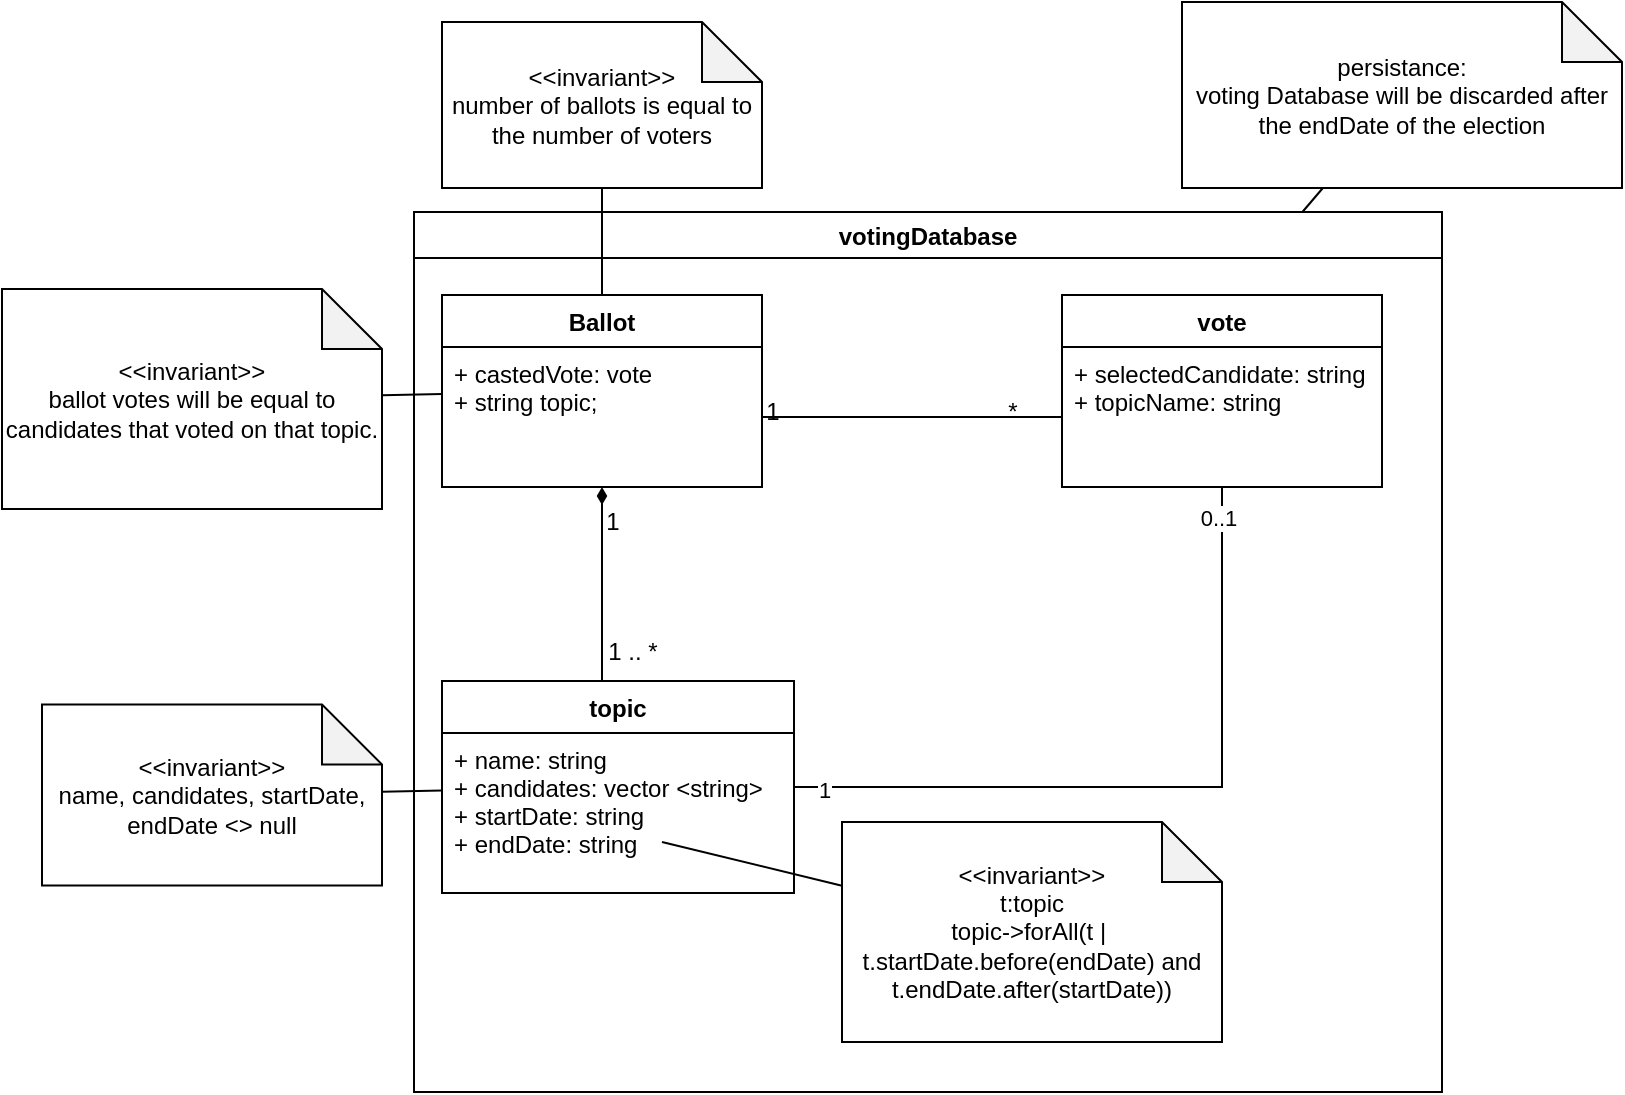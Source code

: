 <mxfile version="20.5.1" type="device"><diagram name="Page-1" id="b520641d-4fe3-3701-9064-5fc419738815"><mxGraphModel dx="2193" dy="618" grid="1" gridSize="10" guides="1" tooltips="1" connect="1" arrows="1" fold="1" page="1" pageScale="1" pageWidth="1100" pageHeight="850" background="none" math="0" shadow="0"><root><mxCell id="0"/><mxCell id="1" parent="0"/><mxCell id="4P1MwxEgzyUjwj_P5_07-6" value="votingDatabase" style="swimlane;" vertex="1" parent="1"><mxGeometry x="106" y="255" width="514" height="440" as="geometry"/></mxCell><mxCell id="-vG7c2_i3RCHT3JQV4SK-18" value="topic" style="swimlane;fontStyle=1;align=center;verticalAlign=top;childLayout=stackLayout;horizontal=1;startSize=26;horizontalStack=0;resizeParent=1;resizeParentMax=0;resizeLast=0;collapsible=1;marginBottom=0;" parent="4P1MwxEgzyUjwj_P5_07-6" vertex="1"><mxGeometry x="14" y="234.5" width="176" height="106" as="geometry"/></mxCell><mxCell id="-vG7c2_i3RCHT3JQV4SK-21" value="+ name: string &#10;+ candidates: vector &lt;string&gt; &#10;+ startDate: string&#10;+ endDate: string" style="text;strokeColor=none;fillColor=none;align=left;verticalAlign=top;spacingLeft=4;spacingRight=4;overflow=hidden;rotatable=0;points=[[0,0.5],[1,0.5]];portConstraint=eastwest;" parent="-vG7c2_i3RCHT3JQV4SK-18" vertex="1"><mxGeometry y="26" width="176" height="80" as="geometry"/></mxCell><mxCell id="-vG7c2_i3RCHT3JQV4SK-13" value="Ballot" style="swimlane;fontStyle=1;align=center;verticalAlign=top;childLayout=stackLayout;horizontal=1;startSize=26;horizontalStack=0;resizeParent=1;resizeParentMax=0;resizeLast=0;collapsible=1;marginBottom=0;" parent="4P1MwxEgzyUjwj_P5_07-6" vertex="1"><mxGeometry x="14" y="41.5" width="160" height="96" as="geometry"/></mxCell><mxCell id="-vG7c2_i3RCHT3JQV4SK-16" value="+ castedVote: vote&#10;+ string topic;" style="text;strokeColor=none;fillColor=none;align=left;verticalAlign=top;spacingLeft=4;spacingRight=4;overflow=hidden;rotatable=0;points=[[0,0.5],[1,0.5]];portConstraint=eastwest;" parent="-vG7c2_i3RCHT3JQV4SK-13" vertex="1"><mxGeometry y="26" width="160" height="70" as="geometry"/></mxCell><mxCell id="-vG7c2_i3RCHT3JQV4SK-22" style="edgeStyle=orthogonalEdgeStyle;rounded=0;orthogonalLoop=1;jettySize=auto;html=1;endArrow=diamondThin;endFill=1;" parent="4P1MwxEgzyUjwj_P5_07-6" source="-vG7c2_i3RCHT3JQV4SK-18" target="-vG7c2_i3RCHT3JQV4SK-13" edge="1"><mxGeometry relative="1" as="geometry"><Array as="points"><mxPoint x="94" y="215"/><mxPoint x="94" y="215"/></Array></mxGeometry></mxCell><mxCell id="-vG7c2_i3RCHT3JQV4SK-27" value="vote" style="swimlane;fontStyle=1;align=center;verticalAlign=top;childLayout=stackLayout;horizontal=1;startSize=26;horizontalStack=0;resizeParent=1;resizeParentMax=0;resizeLast=0;collapsible=1;marginBottom=0;" parent="4P1MwxEgzyUjwj_P5_07-6" vertex="1"><mxGeometry x="324" y="41.5" width="160" height="96" as="geometry"/></mxCell><mxCell id="-vG7c2_i3RCHT3JQV4SK-29" value="+ selectedCandidate: string&#10;+ topicName: string " style="text;strokeColor=none;fillColor=none;align=left;verticalAlign=top;spacingLeft=4;spacingRight=4;overflow=hidden;rotatable=0;points=[[0,0.5],[1,0.5]];portConstraint=eastwest;" parent="-vG7c2_i3RCHT3JQV4SK-27" vertex="1"><mxGeometry y="26" width="160" height="70" as="geometry"/></mxCell><mxCell id="-vG7c2_i3RCHT3JQV4SK-31" style="edgeStyle=orthogonalEdgeStyle;rounded=0;orthogonalLoop=1;jettySize=auto;html=1;exitX=0;exitY=0.5;exitDx=0;exitDy=0;entryX=1;entryY=0.5;entryDx=0;entryDy=0;endArrow=none;endFill=0;" parent="4P1MwxEgzyUjwj_P5_07-6" source="-vG7c2_i3RCHT3JQV4SK-29" target="-vG7c2_i3RCHT3JQV4SK-16" edge="1"><mxGeometry relative="1" as="geometry"/></mxCell><mxCell id="4P1MwxEgzyUjwj_P5_07-2" style="edgeStyle=orthogonalEdgeStyle;rounded=0;orthogonalLoop=1;jettySize=auto;html=1;endArrow=none;endFill=0;" edge="1" parent="4P1MwxEgzyUjwj_P5_07-6" source="-vG7c2_i3RCHT3JQV4SK-18" target="-vG7c2_i3RCHT3JQV4SK-27"><mxGeometry relative="1" as="geometry"/></mxCell><mxCell id="4P1MwxEgzyUjwj_P5_07-3" value="1" style="edgeLabel;html=1;align=center;verticalAlign=middle;resizable=0;points=[];" vertex="1" connectable="0" parent="4P1MwxEgzyUjwj_P5_07-2"><mxGeometry x="-0.916" y="-1" relative="1" as="geometry"><mxPoint x="-1" as="offset"/></mxGeometry></mxCell><mxCell id="4P1MwxEgzyUjwj_P5_07-4" value="0..1" style="edgeLabel;html=1;align=center;verticalAlign=middle;resizable=0;points=[];" vertex="1" connectable="0" parent="4P1MwxEgzyUjwj_P5_07-2"><mxGeometry x="0.921" y="2" relative="1" as="geometry"><mxPoint y="1" as="offset"/></mxGeometry></mxCell><mxCell id="-vG7c2_i3RCHT3JQV4SK-32" value="1" style="text;html=1;align=center;verticalAlign=middle;resizable=0;points=[];autosize=1;strokeColor=none;fillColor=none;" parent="4P1MwxEgzyUjwj_P5_07-6" vertex="1"><mxGeometry x="164" y="85" width="30" height="30" as="geometry"/></mxCell><mxCell id="-vG7c2_i3RCHT3JQV4SK-33" value="*" style="text;html=1;align=center;verticalAlign=middle;resizable=0;points=[];autosize=1;strokeColor=none;fillColor=none;" parent="4P1MwxEgzyUjwj_P5_07-6" vertex="1"><mxGeometry x="284" y="85" width="30" height="30" as="geometry"/></mxCell><mxCell id="-vG7c2_i3RCHT3JQV4SK-26" value="1 .. *" style="text;html=1;align=center;verticalAlign=middle;resizable=0;points=[];autosize=1;strokeColor=none;fillColor=none;" parent="4P1MwxEgzyUjwj_P5_07-6" vertex="1"><mxGeometry x="84" y="205" width="50" height="30" as="geometry"/></mxCell><mxCell id="-vG7c2_i3RCHT3JQV4SK-25" value="1" style="text;html=1;align=center;verticalAlign=middle;resizable=0;points=[];autosize=1;strokeColor=none;fillColor=none;" parent="4P1MwxEgzyUjwj_P5_07-6" vertex="1"><mxGeometry x="84" y="140" width="30" height="30" as="geometry"/></mxCell><mxCell id="-vG7c2_i3RCHT3JQV4SK-44" value="&lt;div&gt;&amp;lt;&amp;lt;invariant&amp;gt;&amp;gt;&lt;/div&gt;&lt;div&gt;t:topic&lt;/div&gt;&lt;div&gt;topic-&amp;gt;forAll(t |&amp;nbsp;&lt;/div&gt;&lt;div&gt;t.startDate.before(endDate) and t.endDate.after(startDate))&lt;/div&gt;" style="shape=note;whiteSpace=wrap;html=1;backgroundOutline=1;darkOpacity=0.05;" parent="4P1MwxEgzyUjwj_P5_07-6" vertex="1"><mxGeometry x="214" y="305" width="190" height="110" as="geometry"/></mxCell><mxCell id="-vG7c2_i3RCHT3JQV4SK-45" style="rounded=0;orthogonalLoop=1;jettySize=auto;html=1;endArrow=none;endFill=0;" parent="4P1MwxEgzyUjwj_P5_07-6" source="-vG7c2_i3RCHT3JQV4SK-44" edge="1"><mxGeometry relative="1" as="geometry"><mxPoint x="124" y="315" as="targetPoint"/></mxGeometry></mxCell><mxCell id="-vG7c2_i3RCHT3JQV4SK-47" style="rounded=0;orthogonalLoop=1;jettySize=auto;html=1;endArrow=none;endFill=0;" parent="1" source="-vG7c2_i3RCHT3JQV4SK-46" target="-vG7c2_i3RCHT3JQV4SK-13" edge="1"><mxGeometry relative="1" as="geometry"/></mxCell><mxCell id="-vG7c2_i3RCHT3JQV4SK-46" value="&lt;div&gt;&amp;lt;&amp;lt;invariant&amp;gt;&amp;gt;&lt;/div&gt;&lt;div&gt;ballot votes will be equal to candidates that voted on that topic.&lt;br&gt;&lt;/div&gt;" style="shape=note;whiteSpace=wrap;html=1;backgroundOutline=1;darkOpacity=0.05;" parent="1" vertex="1"><mxGeometry x="-100" y="293.5" width="190" height="110" as="geometry"/></mxCell><mxCell id="H-rNnoZMyTF5vCvhjQyO-7" style="rounded=0;orthogonalLoop=1;jettySize=auto;html=1;endArrow=none;endFill=0;" parent="1" source="H-rNnoZMyTF5vCvhjQyO-6" target="-vG7c2_i3RCHT3JQV4SK-13" edge="1"><mxGeometry relative="1" as="geometry"/></mxCell><mxCell id="H-rNnoZMyTF5vCvhjQyO-9" style="rounded=0;orthogonalLoop=1;jettySize=auto;html=1;endArrow=none;endFill=0;" parent="1" source="H-rNnoZMyTF5vCvhjQyO-8" target="-vG7c2_i3RCHT3JQV4SK-18" edge="1"><mxGeometry relative="1" as="geometry"/></mxCell><mxCell id="H-rNnoZMyTF5vCvhjQyO-8" value="&lt;div&gt;&amp;lt;&amp;lt;invariant&amp;gt;&amp;gt;&lt;/div&gt;&lt;div&gt;name, candidates, startDate, endDate &amp;lt;&amp;gt; null&lt;/div&gt;" style="shape=note;whiteSpace=wrap;html=1;backgroundOutline=1;darkOpacity=0.05;" parent="1" vertex="1"><mxGeometry x="-80" y="501.25" width="170" height="90.5" as="geometry"/></mxCell><mxCell id="H-rNnoZMyTF5vCvhjQyO-6" value="&lt;div&gt;&amp;lt;&amp;lt;invariant&amp;gt;&amp;gt;&lt;/div&gt;&lt;div&gt;number of ballots is equal to the number of voters&lt;/div&gt;" style="shape=note;whiteSpace=wrap;html=1;backgroundOutline=1;darkOpacity=0.05;" parent="1" vertex="1"><mxGeometry x="120" y="160" width="160" height="83" as="geometry"/></mxCell><mxCell id="4P1MwxEgzyUjwj_P5_07-10" style="rounded=0;orthogonalLoop=1;jettySize=auto;html=1;endArrow=none;endFill=0;" edge="1" parent="1" source="4P1MwxEgzyUjwj_P5_07-9" target="4P1MwxEgzyUjwj_P5_07-6"><mxGeometry relative="1" as="geometry"/></mxCell><mxCell id="4P1MwxEgzyUjwj_P5_07-9" value="&lt;div&gt;persistance:&lt;/div&gt;&lt;div&gt;voting Database will be discarded after the endDate of the election&lt;/div&gt;" style="shape=note;whiteSpace=wrap;html=1;backgroundOutline=1;darkOpacity=0.05;" vertex="1" parent="1"><mxGeometry x="490" y="150" width="220" height="93" as="geometry"/></mxCell></root></mxGraphModel></diagram></mxfile>
